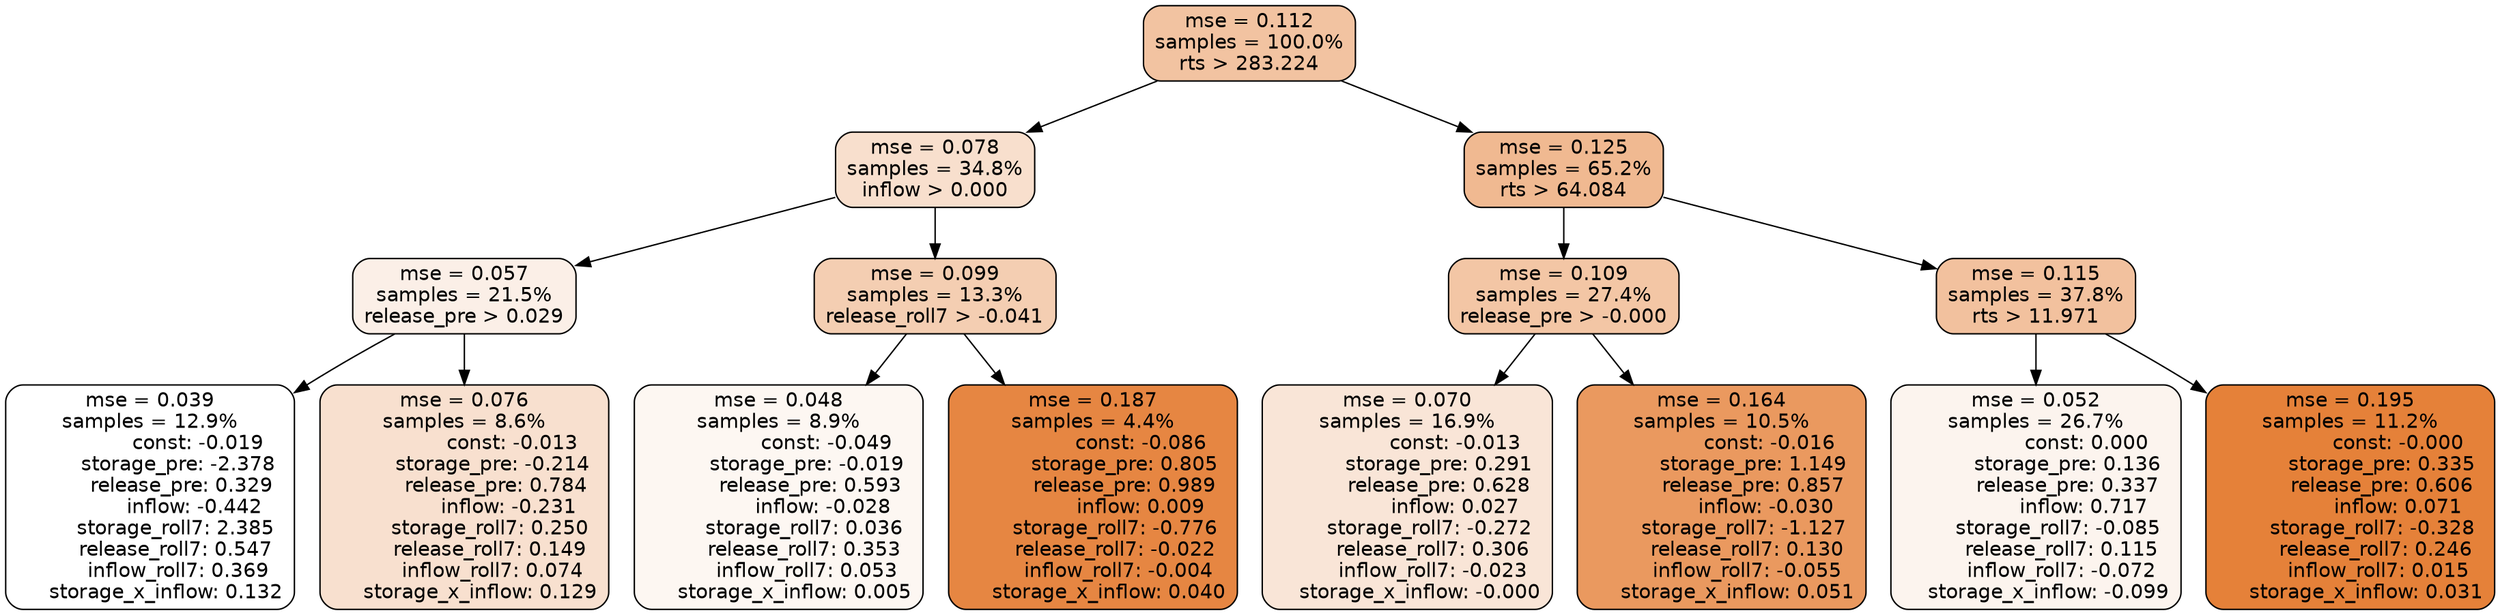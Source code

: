 digraph tree {
node [shape=rectangle, style="filled, rounded", color="black", fontname=helvetica] ;
edge [fontname=helvetica] ;
	"0" [label="mse = 0.112
samples = 100.0%
rts > 283.224", fillcolor="#f2c3a1"]
	"8" [label="mse = 0.078
samples = 34.8%
inflow > 0.000", fillcolor="#f8dfcd"]
	"1" [label="mse = 0.125
samples = 65.2%
rts > 64.084", fillcolor="#f0b991"]
	"9" [label="mse = 0.057
samples = 21.5%
release_pre > 0.029", fillcolor="#fbefe7"]
	"12" [label="mse = 0.099
samples = 13.3%
release_roll7 > -0.041", fillcolor="#f4ceb2"]
	"5" [label="mse = 0.109
samples = 27.4%
release_pre > -0.000", fillcolor="#f3c6a5"]
	"2" [label="mse = 0.115
samples = 37.8%
rts > 11.971", fillcolor="#f2c19e"]
	"10" [label="mse = 0.039
samples = 12.9%
               const: -0.019
         storage_pre: -2.378
          release_pre: 0.329
              inflow: -0.442
        storage_roll7: 2.385
        release_roll7: 0.547
         inflow_roll7: 0.369
     storage_x_inflow: 0.132", fillcolor="#ffffff"]
	"11" [label="mse = 0.076
samples = 8.6%
               const: -0.013
         storage_pre: -0.214
          release_pre: 0.784
              inflow: -0.231
        storage_roll7: 0.250
        release_roll7: 0.149
         inflow_roll7: 0.074
     storage_x_inflow: 0.129", fillcolor="#f8e0cf"]
	"13" [label="mse = 0.048
samples = 8.9%
               const: -0.049
         storage_pre: -0.019
          release_pre: 0.593
              inflow: -0.028
        storage_roll7: 0.036
        release_roll7: 0.353
         inflow_roll7: 0.053
     storage_x_inflow: 0.005", fillcolor="#fdf7f2"]
	"14" [label="mse = 0.187
samples = 4.4%
               const: -0.086
          storage_pre: 0.805
          release_pre: 0.989
               inflow: 0.009
       storage_roll7: -0.776
       release_roll7: -0.022
        inflow_roll7: -0.004
     storage_x_inflow: 0.040", fillcolor="#e68642"]
	"6" [label="mse = 0.070
samples = 16.9%
               const: -0.013
          storage_pre: 0.291
          release_pre: 0.628
               inflow: 0.027
       storage_roll7: -0.272
        release_roll7: 0.306
        inflow_roll7: -0.023
    storage_x_inflow: -0.000", fillcolor="#f9e5d7"]
	"7" [label="mse = 0.164
samples = 10.5%
               const: -0.016
          storage_pre: 1.149
          release_pre: 0.857
              inflow: -0.030
       storage_roll7: -1.127
        release_roll7: 0.130
        inflow_roll7: -0.055
     storage_x_inflow: 0.051", fillcolor="#ea995f"]
	"3" [label="mse = 0.052
samples = 26.7%
                const: 0.000
          storage_pre: 0.136
          release_pre: 0.337
               inflow: 0.717
       storage_roll7: -0.085
        release_roll7: 0.115
        inflow_roll7: -0.072
    storage_x_inflow: -0.099", fillcolor="#fcf4ee"]
	"4" [label="mse = 0.195
samples = 11.2%
               const: -0.000
          storage_pre: 0.335
          release_pre: 0.606
               inflow: 0.071
       storage_roll7: -0.328
        release_roll7: 0.246
         inflow_roll7: 0.015
     storage_x_inflow: 0.031", fillcolor="#e58139"]

	"0" -> "1"
	"0" -> "8"
	"8" -> "9"
	"8" -> "12"
	"1" -> "2"
	"1" -> "5"
	"9" -> "10"
	"9" -> "11"
	"12" -> "13"
	"12" -> "14"
	"5" -> "6"
	"5" -> "7"
	"2" -> "3"
	"2" -> "4"
}